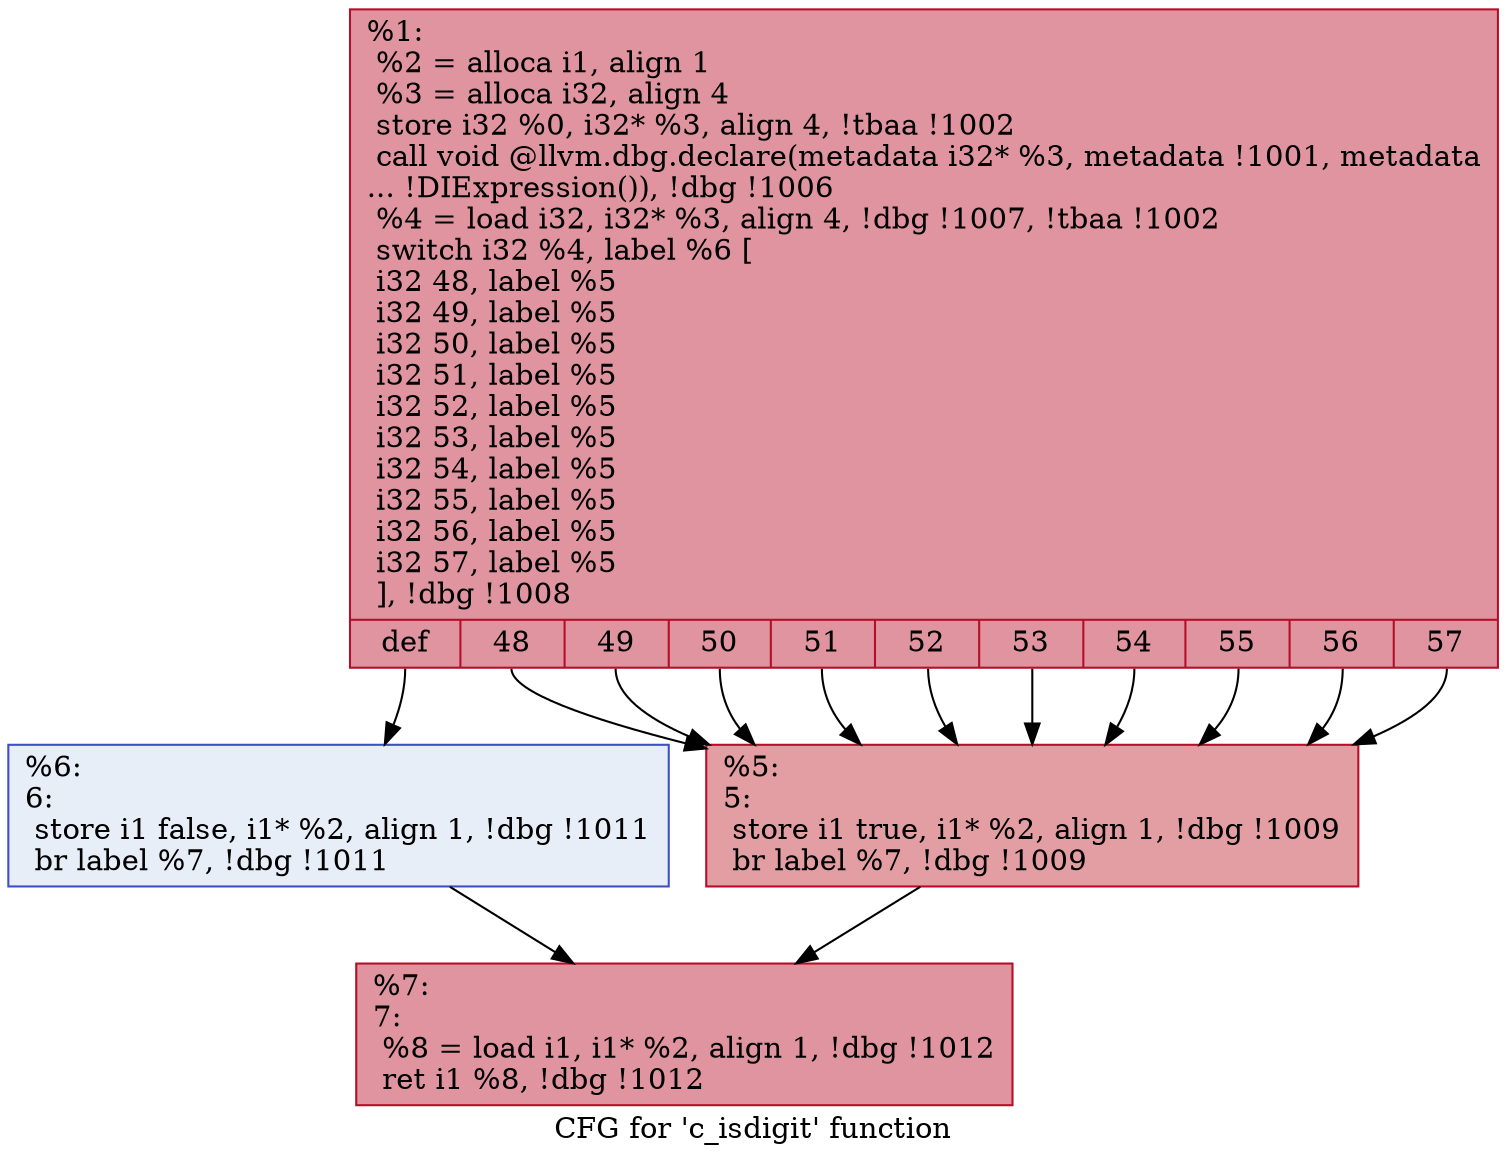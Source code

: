 digraph "CFG for 'c_isdigit' function" {
	label="CFG for 'c_isdigit' function";

	Node0x23cd5a0 [shape=record,color="#b70d28ff", style=filled, fillcolor="#b70d2870",label="{%1:\l  %2 = alloca i1, align 1\l  %3 = alloca i32, align 4\l  store i32 %0, i32* %3, align 4, !tbaa !1002\l  call void @llvm.dbg.declare(metadata i32* %3, metadata !1001, metadata\l... !DIExpression()), !dbg !1006\l  %4 = load i32, i32* %3, align 4, !dbg !1007, !tbaa !1002\l  switch i32 %4, label %6 [\l    i32 48, label %5\l    i32 49, label %5\l    i32 50, label %5\l    i32 51, label %5\l    i32 52, label %5\l    i32 53, label %5\l    i32 54, label %5\l    i32 55, label %5\l    i32 56, label %5\l    i32 57, label %5\l  ], !dbg !1008\l|{<s0>def|<s1>48|<s2>49|<s3>50|<s4>51|<s5>52|<s6>53|<s7>54|<s8>55|<s9>56|<s10>57}}"];
	Node0x23cd5a0:s0 -> Node0x23cd640;
	Node0x23cd5a0:s1 -> Node0x23cd5f0;
	Node0x23cd5a0:s2 -> Node0x23cd5f0;
	Node0x23cd5a0:s3 -> Node0x23cd5f0;
	Node0x23cd5a0:s4 -> Node0x23cd5f0;
	Node0x23cd5a0:s5 -> Node0x23cd5f0;
	Node0x23cd5a0:s6 -> Node0x23cd5f0;
	Node0x23cd5a0:s7 -> Node0x23cd5f0;
	Node0x23cd5a0:s8 -> Node0x23cd5f0;
	Node0x23cd5a0:s9 -> Node0x23cd5f0;
	Node0x23cd5a0:s10 -> Node0x23cd5f0;
	Node0x23cd5f0 [shape=record,color="#b70d28ff", style=filled, fillcolor="#be242e70",label="{%5:\l5:                                                \l  store i1 true, i1* %2, align 1, !dbg !1009\l  br label %7, !dbg !1009\l}"];
	Node0x23cd5f0 -> Node0x23cd690;
	Node0x23cd640 [shape=record,color="#3d50c3ff", style=filled, fillcolor="#cbd8ee70",label="{%6:\l6:                                                \l  store i1 false, i1* %2, align 1, !dbg !1011\l  br label %7, !dbg !1011\l}"];
	Node0x23cd640 -> Node0x23cd690;
	Node0x23cd690 [shape=record,color="#b70d28ff", style=filled, fillcolor="#b70d2870",label="{%7:\l7:                                                \l  %8 = load i1, i1* %2, align 1, !dbg !1012\l  ret i1 %8, !dbg !1012\l}"];
}
